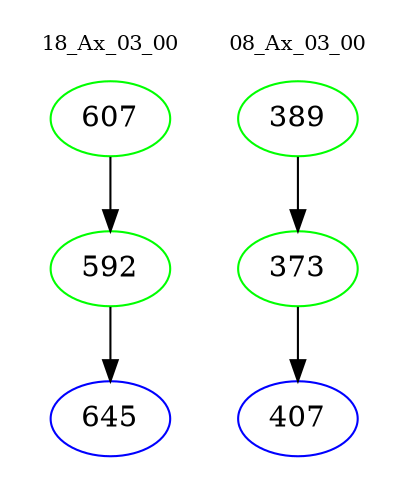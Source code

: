 digraph{
subgraph cluster_0 {
color = white
label = "18_Ax_03_00";
fontsize=10;
T0_607 [label="607", color="green"]
T0_607 -> T0_592 [color="black"]
T0_592 [label="592", color="green"]
T0_592 -> T0_645 [color="black"]
T0_645 [label="645", color="blue"]
}
subgraph cluster_1 {
color = white
label = "08_Ax_03_00";
fontsize=10;
T1_389 [label="389", color="green"]
T1_389 -> T1_373 [color="black"]
T1_373 [label="373", color="green"]
T1_373 -> T1_407 [color="black"]
T1_407 [label="407", color="blue"]
}
}
